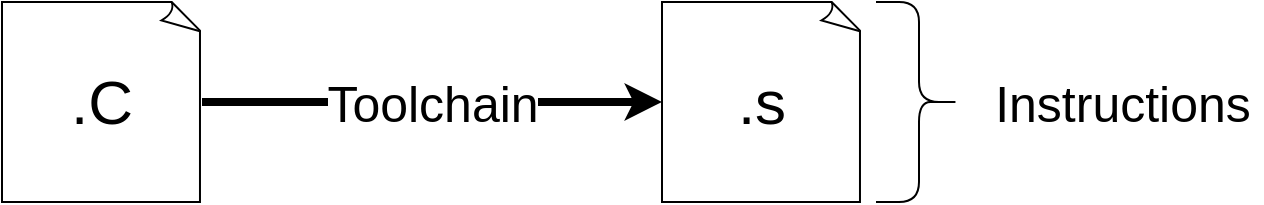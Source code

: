<mxfile>
    <diagram id="xEdNwwOAW7k4AfZTbHFV" name="Page-1">
        <mxGraphModel dx="1232" dy="598" grid="1" gridSize="10" guides="1" tooltips="1" connect="1" arrows="1" fold="1" page="1" pageScale="1" pageWidth="827" pageHeight="1169" math="0" shadow="0">
            <root>
                <mxCell id="0"/>
                <mxCell id="1" parent="0"/>
                <mxCell id="5" value="Toolchain" style="edgeStyle=none;html=1;fontSize=25;strokeWidth=4;" edge="1" parent="1" source="3" target="4">
                    <mxGeometry relative="1" as="geometry"/>
                </mxCell>
                <mxCell id="3" value="&lt;font style=&quot;font-size: 31px&quot;&gt;.C&lt;/font&gt;" style="whiteSpace=wrap;html=1;shape=mxgraph.basic.document" vertex="1" parent="1">
                    <mxGeometry x="80" y="180" width="100" height="100" as="geometry"/>
                </mxCell>
                <mxCell id="4" value="&lt;font style=&quot;font-size: 31px&quot;&gt;.s&lt;/font&gt;" style="whiteSpace=wrap;html=1;shape=mxgraph.basic.document" vertex="1" parent="1">
                    <mxGeometry x="410" y="180" width="100" height="100" as="geometry"/>
                </mxCell>
                <mxCell id="8" value="" style="shape=curlyBracket;whiteSpace=wrap;html=1;rounded=1;flipH=1;fontSize=31;" vertex="1" parent="1">
                    <mxGeometry x="517" y="180" width="43" height="100" as="geometry"/>
                </mxCell>
                <mxCell id="9" value="Instructions" style="text;html=1;align=center;verticalAlign=middle;resizable=0;points=[];autosize=1;strokeColor=none;fillColor=none;fontSize=25;" vertex="1" parent="1">
                    <mxGeometry x="570" y="210" width="140" height="40" as="geometry"/>
                </mxCell>
            </root>
        </mxGraphModel>
    </diagram>
</mxfile>